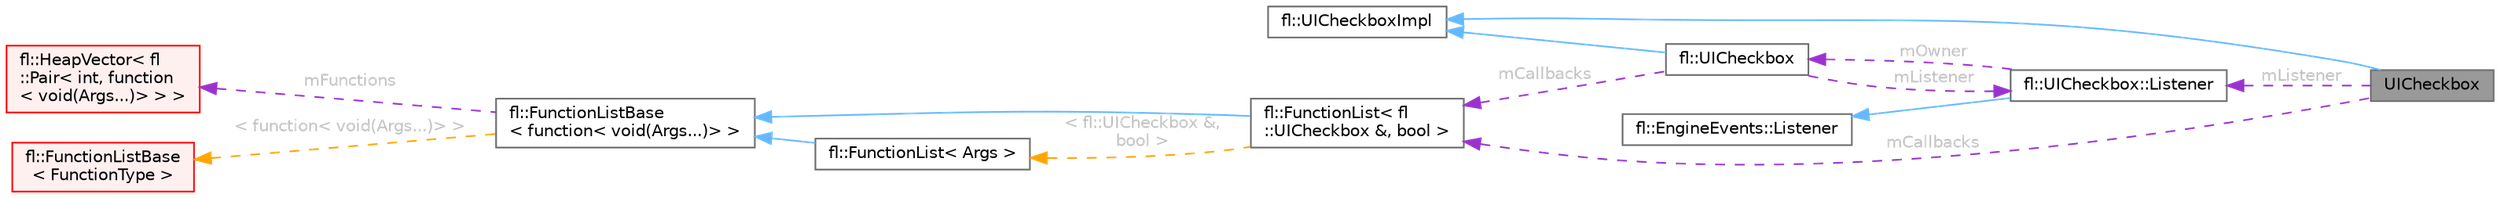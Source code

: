 digraph "UICheckbox"
{
 // INTERACTIVE_SVG=YES
 // LATEX_PDF_SIZE
  bgcolor="transparent";
  edge [fontname=Helvetica,fontsize=10,labelfontname=Helvetica,labelfontsize=10];
  node [fontname=Helvetica,fontsize=10,shape=box,height=0.2,width=0.4];
  rankdir="LR";
  Node1 [id="Node000001",label="UICheckbox",height=0.2,width=0.4,color="gray40", fillcolor="grey60", style="filled", fontcolor="black",tooltip=" "];
  Node2 -> Node1 [id="edge1_Node000001_Node000002",dir="back",color="steelblue1",style="solid",tooltip=" "];
  Node2 [id="Node000002",label="fl::UICheckboxImpl",height=0.2,width=0.4,color="gray40", fillcolor="white", style="filled",URL="$d1/d2e/classfl_1_1_u_i_checkbox_impl.html",tooltip=" "];
  Node3 -> Node1 [id="edge2_Node000001_Node000003",dir="back",color="darkorchid3",style="dashed",tooltip=" ",label=" mCallbacks",fontcolor="grey" ];
  Node3 [id="Node000003",label="fl::FunctionList\< fl\l::UICheckbox &, bool \>",height=0.2,width=0.4,color="gray40", fillcolor="white", style="filled",URL="$d1/d5d/classfl_1_1_function_list.html",tooltip=" "];
  Node4 -> Node3 [id="edge3_Node000003_Node000004",dir="back",color="steelblue1",style="solid",tooltip=" "];
  Node4 [id="Node000004",label="fl::FunctionListBase\l\< function\< void(Args...)\> \>",height=0.2,width=0.4,color="gray40", fillcolor="white", style="filled",URL="$d7/de3/classfl_1_1_function_list_base.html",tooltip=" "];
  Node5 -> Node4 [id="edge4_Node000004_Node000005",dir="back",color="darkorchid3",style="dashed",tooltip=" ",label=" mFunctions",fontcolor="grey" ];
  Node5 [id="Node000005",label="fl::HeapVector\< fl\l::Pair\< int, function\l\< void(Args...)\> \> \>",height=0.2,width=0.4,color="red", fillcolor="#FFF0F0", style="filled",URL="$db/ddd/classfl_1_1_heap_vector.html",tooltip=" "];
  Node17 -> Node4 [id="edge5_Node000004_Node000017",dir="back",color="orange",style="dashed",tooltip=" ",label=" \< function\< void(Args...)\> \>",fontcolor="grey" ];
  Node17 [id="Node000017",label="fl::FunctionListBase\l\< FunctionType \>",height=0.2,width=0.4,color="red", fillcolor="#FFF0F0", style="filled",URL="$d7/de3/classfl_1_1_function_list_base.html",tooltip=" "];
  Node22 -> Node3 [id="edge6_Node000003_Node000022",dir="back",color="orange",style="dashed",tooltip=" ",label=" \< fl::UICheckbox &,\l bool \>",fontcolor="grey" ];
  Node22 [id="Node000022",label="fl::FunctionList\< Args \>",height=0.2,width=0.4,color="gray40", fillcolor="white", style="filled",URL="$d1/d5d/classfl_1_1_function_list.html",tooltip=" "];
  Node4 -> Node22 [id="edge7_Node000022_Node000004",dir="back",color="steelblue1",style="solid",tooltip=" "];
  Node23 -> Node1 [id="edge8_Node000001_Node000023",dir="back",color="darkorchid3",style="dashed",tooltip=" ",label=" mListener",fontcolor="grey" ];
  Node23 [id="Node000023",label="fl::UICheckbox::Listener",height=0.2,width=0.4,color="gray40", fillcolor="white", style="filled",URL="$de/d6f/structfl_1_1_u_i_checkbox_1_1_listener.html",tooltip=" "];
  Node24 -> Node23 [id="edge9_Node000023_Node000024",dir="back",color="steelblue1",style="solid",tooltip=" "];
  Node24 [id="Node000024",label="fl::EngineEvents::Listener",height=0.2,width=0.4,color="gray40", fillcolor="white", style="filled",URL="$db/da2/classfl_1_1_engine_events_1_1_listener.html",tooltip=" "];
  Node25 -> Node23 [id="edge10_Node000023_Node000025",dir="back",color="darkorchid3",style="dashed",tooltip=" ",label=" mOwner",fontcolor="grey" ];
  Node25 [id="Node000025",label="fl::UICheckbox",height=0.2,width=0.4,color="gray40", fillcolor="white", style="filled",URL="$d7/dfe/classfl_1_1_u_i_checkbox.html",tooltip=" "];
  Node2 -> Node25 [id="edge11_Node000025_Node000002",dir="back",color="steelblue1",style="solid",tooltip=" "];
  Node3 -> Node25 [id="edge12_Node000025_Node000003",dir="back",color="darkorchid3",style="dashed",tooltip=" ",label=" mCallbacks",fontcolor="grey" ];
  Node23 -> Node25 [id="edge13_Node000025_Node000023",dir="back",color="darkorchid3",style="dashed",tooltip=" ",label=" mListener",fontcolor="grey" ];
}
